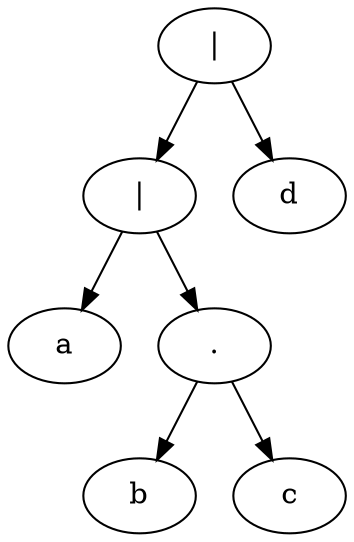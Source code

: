 digraph {
  94597404295872[label="|"]
  94597404295456[label="|"]
  94597404295872  ->  94597404295456
  94597404295952[label="d"]
  94597404295872  ->  94597404295952
  94597404295408[label="a"]
  94597404295456  ->  94597404295408
  94597404295712[label="."]
  94597404295456  ->  94597404295712
  94597404295360[label="b"]
  94597404295712  ->  94597404295360
  94597404295792[label="c"]
  94597404295712  ->  94597404295792
}

